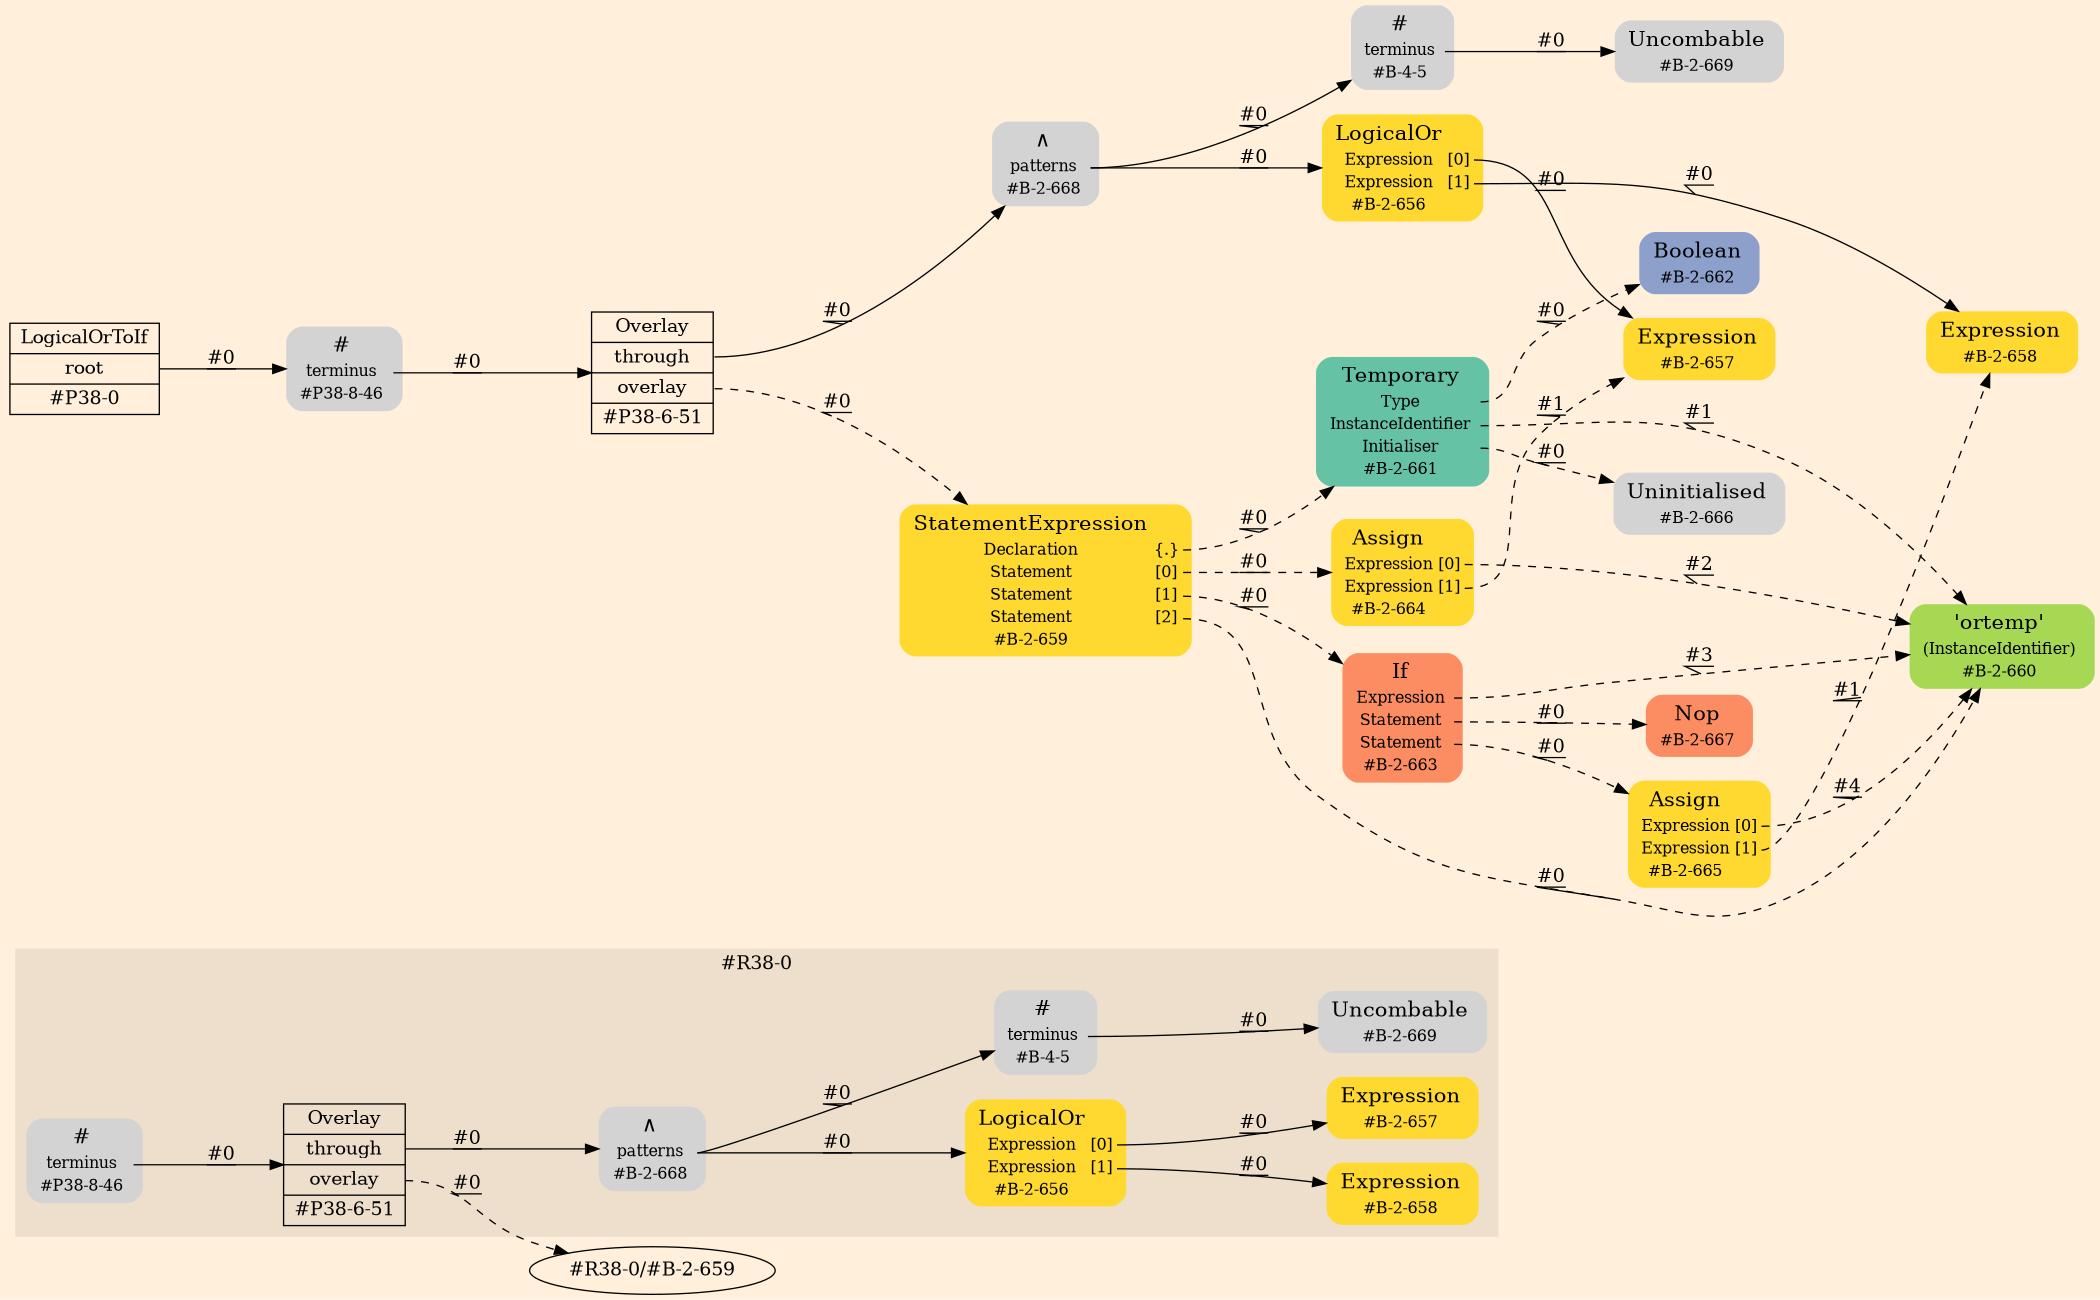 digraph Inferno {
graph [
rankdir = "LR"
ranksep = 1.0
size = "14,20"
bgcolor = antiquewhite1
color = black
fontcolor = black
];
node [
];
subgraph "cluster#R38-0" {
label = "#R38-0"
style = "filled"
color = antiquewhite2
"#R38-0/#B-2-669" [
shape = "plaintext"
label = <<TABLE BORDER="0" CELLBORDER="0" CELLSPACING="0">
 <TR>
  <TD><FONT POINT-SIZE="16.0">Uncombable</FONT></TD>
  <TD></TD>
 </TR>
 <TR>
  <TD>#B-2-669</TD>
  <TD PORT="port0"></TD>
 </TR>
</TABLE>>
style = "rounded,filled"
fontsize = "12"
];
"#R38-0/#P38-6-51" [
shape = "record"
fillcolor = antiquewhite2
label = "<fixed> Overlay | <port0> through | <port1> overlay | <port2> #P38-6-51"
style = "filled"
fontsize = "14"
color = black
fontcolor = black
];
"#R38-0/#P38-8-46" [
shape = "plaintext"
label = <<TABLE BORDER="0" CELLBORDER="0" CELLSPACING="0">
 <TR>
  <TD><FONT POINT-SIZE="16.0">#</FONT></TD>
  <TD></TD>
 </TR>
 <TR>
  <TD>terminus</TD>
  <TD PORT="port0"></TD>
 </TR>
 <TR>
  <TD>#P38-8-46</TD>
  <TD PORT="port1"></TD>
 </TR>
</TABLE>>
style = "rounded,filled"
fontsize = "12"
];
"#R38-0/#B-2-668" [
shape = "plaintext"
label = <<TABLE BORDER="0" CELLBORDER="0" CELLSPACING="0">
 <TR>
  <TD><FONT POINT-SIZE="16.0">∧</FONT></TD>
  <TD></TD>
 </TR>
 <TR>
  <TD>patterns</TD>
  <TD PORT="port0"></TD>
 </TR>
 <TR>
  <TD>#B-2-668</TD>
  <TD PORT="port1"></TD>
 </TR>
</TABLE>>
style = "rounded,filled"
fontsize = "12"
];
"#R38-0/#B-2-656" [
shape = "plaintext"
fillcolor = "/set28/6"
label = <<TABLE BORDER="0" CELLBORDER="0" CELLSPACING="0">
 <TR>
  <TD><FONT POINT-SIZE="16.0">LogicalOr</FONT></TD>
  <TD></TD>
 </TR>
 <TR>
  <TD>Expression</TD>
  <TD PORT="port0">[0]</TD>
 </TR>
 <TR>
  <TD>Expression</TD>
  <TD PORT="port1">[1]</TD>
 </TR>
 <TR>
  <TD>#B-2-656</TD>
  <TD PORT="port2"></TD>
 </TR>
</TABLE>>
style = "rounded,filled"
fontsize = "12"
];
"#R38-0/#B-2-657" [
shape = "plaintext"
fillcolor = "/set28/6"
label = <<TABLE BORDER="0" CELLBORDER="0" CELLSPACING="0">
 <TR>
  <TD><FONT POINT-SIZE="16.0">Expression</FONT></TD>
  <TD></TD>
 </TR>
 <TR>
  <TD>#B-2-657</TD>
  <TD PORT="port0"></TD>
 </TR>
</TABLE>>
style = "rounded,filled"
fontsize = "12"
];
"#R38-0/#B-4-5" [
shape = "plaintext"
label = <<TABLE BORDER="0" CELLBORDER="0" CELLSPACING="0">
 <TR>
  <TD><FONT POINT-SIZE="16.0">#</FONT></TD>
  <TD></TD>
 </TR>
 <TR>
  <TD>terminus</TD>
  <TD PORT="port0"></TD>
 </TR>
 <TR>
  <TD>#B-4-5</TD>
  <TD PORT="port1"></TD>
 </TR>
</TABLE>>
style = "rounded,filled"
fontsize = "12"
];
"#R38-0/#B-2-658" [
shape = "plaintext"
fillcolor = "/set28/6"
label = <<TABLE BORDER="0" CELLBORDER="0" CELLSPACING="0">
 <TR>
  <TD><FONT POINT-SIZE="16.0">Expression</FONT></TD>
  <TD></TD>
 </TR>
 <TR>
  <TD>#B-2-658</TD>
  <TD PORT="port0"></TD>
 </TR>
</TABLE>>
style = "rounded,filled"
fontsize = "12"
];
}
"#R38-0/#P38-6-51":port0 -> "#R38-0/#B-2-668" [style="solid"
label = "#0"
decorate = true
color = black
fontcolor = black
];
"#R38-0/#P38-6-51":port1 -> "#R38-0/#B-2-659" [style="dashed"
label = "#0"
decorate = true
color = black
fontcolor = black
];
"#R38-0/#P38-8-46":port0 -> "#R38-0/#P38-6-51" [style="solid"
label = "#0"
decorate = true
color = black
fontcolor = black
];
"#R38-0/#B-2-668":port0 -> "#R38-0/#B-2-656" [style="solid"
label = "#0"
decorate = true
color = black
fontcolor = black
];
"#R38-0/#B-2-668":port0 -> "#R38-0/#B-4-5" [style="solid"
label = "#0"
decorate = true
color = black
fontcolor = black
];
"#R38-0/#B-2-656":port0 -> "#R38-0/#B-2-657" [style="solid"
label = "#0"
decorate = true
color = black
fontcolor = black
];
"#R38-0/#B-2-656":port1 -> "#R38-0/#B-2-658" [style="solid"
label = "#0"
decorate = true
color = black
fontcolor = black
];
"#R38-0/#B-4-5":port0 -> "#R38-0/#B-2-669" [style="solid"
label = "#0"
decorate = true
color = black
fontcolor = black
];
"CR#P38-0" [
shape = "record"
fillcolor = antiquewhite1
label = "<fixed> LogicalOrToIf | <port0> root | <port1> #P38-0"
style = "filled"
fontsize = "14"
color = black
fontcolor = black
];
"#P38-8-46" [
shape = "plaintext"
label = <<TABLE BORDER="0" CELLBORDER="0" CELLSPACING="0">
 <TR>
  <TD><FONT POINT-SIZE="16.0">#</FONT></TD>
  <TD></TD>
 </TR>
 <TR>
  <TD>terminus</TD>
  <TD PORT="port0"></TD>
 </TR>
 <TR>
  <TD>#P38-8-46</TD>
  <TD PORT="port1"></TD>
 </TR>
</TABLE>>
style = "rounded,filled"
fontsize = "12"
];
"#P38-6-51" [
shape = "record"
fillcolor = antiquewhite1
label = "<fixed> Overlay | <port0> through | <port1> overlay | <port2> #P38-6-51"
style = "filled"
fontsize = "14"
color = black
fontcolor = black
];
"#B-2-668" [
shape = "plaintext"
label = <<TABLE BORDER="0" CELLBORDER="0" CELLSPACING="0">
 <TR>
  <TD><FONT POINT-SIZE="16.0">∧</FONT></TD>
  <TD></TD>
 </TR>
 <TR>
  <TD>patterns</TD>
  <TD PORT="port0"></TD>
 </TR>
 <TR>
  <TD>#B-2-668</TD>
  <TD PORT="port1"></TD>
 </TR>
</TABLE>>
style = "rounded,filled"
fontsize = "12"
];
"#B-2-656" [
shape = "plaintext"
fillcolor = "/set28/6"
label = <<TABLE BORDER="0" CELLBORDER="0" CELLSPACING="0">
 <TR>
  <TD><FONT POINT-SIZE="16.0">LogicalOr</FONT></TD>
  <TD></TD>
 </TR>
 <TR>
  <TD>Expression</TD>
  <TD PORT="port0">[0]</TD>
 </TR>
 <TR>
  <TD>Expression</TD>
  <TD PORT="port1">[1]</TD>
 </TR>
 <TR>
  <TD>#B-2-656</TD>
  <TD PORT="port2"></TD>
 </TR>
</TABLE>>
style = "rounded,filled"
fontsize = "12"
];
"#B-2-657" [
shape = "plaintext"
fillcolor = "/set28/6"
label = <<TABLE BORDER="0" CELLBORDER="0" CELLSPACING="0">
 <TR>
  <TD><FONT POINT-SIZE="16.0">Expression</FONT></TD>
  <TD></TD>
 </TR>
 <TR>
  <TD>#B-2-657</TD>
  <TD PORT="port0"></TD>
 </TR>
</TABLE>>
style = "rounded,filled"
fontsize = "12"
];
"#B-2-658" [
shape = "plaintext"
fillcolor = "/set28/6"
label = <<TABLE BORDER="0" CELLBORDER="0" CELLSPACING="0">
 <TR>
  <TD><FONT POINT-SIZE="16.0">Expression</FONT></TD>
  <TD></TD>
 </TR>
 <TR>
  <TD>#B-2-658</TD>
  <TD PORT="port0"></TD>
 </TR>
</TABLE>>
style = "rounded,filled"
fontsize = "12"
];
"#B-4-5" [
shape = "plaintext"
label = <<TABLE BORDER="0" CELLBORDER="0" CELLSPACING="0">
 <TR>
  <TD><FONT POINT-SIZE="16.0">#</FONT></TD>
  <TD></TD>
 </TR>
 <TR>
  <TD>terminus</TD>
  <TD PORT="port0"></TD>
 </TR>
 <TR>
  <TD>#B-4-5</TD>
  <TD PORT="port1"></TD>
 </TR>
</TABLE>>
style = "rounded,filled"
fontsize = "12"
];
"#B-2-669" [
shape = "plaintext"
label = <<TABLE BORDER="0" CELLBORDER="0" CELLSPACING="0">
 <TR>
  <TD><FONT POINT-SIZE="16.0">Uncombable</FONT></TD>
  <TD></TD>
 </TR>
 <TR>
  <TD>#B-2-669</TD>
  <TD PORT="port0"></TD>
 </TR>
</TABLE>>
style = "rounded,filled"
fontsize = "12"
];
"#B-2-659" [
shape = "plaintext"
fillcolor = "/set28/6"
label = <<TABLE BORDER="0" CELLBORDER="0" CELLSPACING="0">
 <TR>
  <TD><FONT POINT-SIZE="16.0">StatementExpression</FONT></TD>
  <TD></TD>
 </TR>
 <TR>
  <TD>Declaration</TD>
  <TD PORT="port0">{.}</TD>
 </TR>
 <TR>
  <TD>Statement</TD>
  <TD PORT="port1">[0]</TD>
 </TR>
 <TR>
  <TD>Statement</TD>
  <TD PORT="port2">[1]</TD>
 </TR>
 <TR>
  <TD>Statement</TD>
  <TD PORT="port3">[2]</TD>
 </TR>
 <TR>
  <TD>#B-2-659</TD>
  <TD PORT="port4"></TD>
 </TR>
</TABLE>>
style = "rounded,filled"
fontsize = "12"
];
"#B-2-661" [
shape = "plaintext"
fillcolor = "/set28/1"
label = <<TABLE BORDER="0" CELLBORDER="0" CELLSPACING="0">
 <TR>
  <TD><FONT POINT-SIZE="16.0">Temporary</FONT></TD>
  <TD></TD>
 </TR>
 <TR>
  <TD>Type</TD>
  <TD PORT="port0"></TD>
 </TR>
 <TR>
  <TD>InstanceIdentifier</TD>
  <TD PORT="port1"></TD>
 </TR>
 <TR>
  <TD>Initialiser</TD>
  <TD PORT="port2"></TD>
 </TR>
 <TR>
  <TD>#B-2-661</TD>
  <TD PORT="port3"></TD>
 </TR>
</TABLE>>
style = "rounded,filled"
fontsize = "12"
];
"#B-2-662" [
shape = "plaintext"
fillcolor = "/set28/3"
label = <<TABLE BORDER="0" CELLBORDER="0" CELLSPACING="0">
 <TR>
  <TD><FONT POINT-SIZE="16.0">Boolean</FONT></TD>
  <TD></TD>
 </TR>
 <TR>
  <TD>#B-2-662</TD>
  <TD PORT="port0"></TD>
 </TR>
</TABLE>>
style = "rounded,filled"
fontsize = "12"
];
"#B-2-660" [
shape = "plaintext"
fillcolor = "/set28/5"
label = <<TABLE BORDER="0" CELLBORDER="0" CELLSPACING="0">
 <TR>
  <TD><FONT POINT-SIZE="16.0">'ortemp'</FONT></TD>
  <TD></TD>
 </TR>
 <TR>
  <TD>(InstanceIdentifier)</TD>
  <TD PORT="port0"></TD>
 </TR>
 <TR>
  <TD>#B-2-660</TD>
  <TD PORT="port1"></TD>
 </TR>
</TABLE>>
style = "rounded,filled"
fontsize = "12"
];
"#B-2-666" [
shape = "plaintext"
label = <<TABLE BORDER="0" CELLBORDER="0" CELLSPACING="0">
 <TR>
  <TD><FONT POINT-SIZE="16.0">Uninitialised</FONT></TD>
  <TD></TD>
 </TR>
 <TR>
  <TD>#B-2-666</TD>
  <TD PORT="port0"></TD>
 </TR>
</TABLE>>
style = "rounded,filled"
fontsize = "12"
];
"#B-2-664" [
shape = "plaintext"
fillcolor = "/set28/6"
label = <<TABLE BORDER="0" CELLBORDER="0" CELLSPACING="0">
 <TR>
  <TD><FONT POINT-SIZE="16.0">Assign</FONT></TD>
  <TD></TD>
 </TR>
 <TR>
  <TD>Expression</TD>
  <TD PORT="port0">[0]</TD>
 </TR>
 <TR>
  <TD>Expression</TD>
  <TD PORT="port1">[1]</TD>
 </TR>
 <TR>
  <TD>#B-2-664</TD>
  <TD PORT="port2"></TD>
 </TR>
</TABLE>>
style = "rounded,filled"
fontsize = "12"
];
"#B-2-663" [
shape = "plaintext"
fillcolor = "/set28/2"
label = <<TABLE BORDER="0" CELLBORDER="0" CELLSPACING="0">
 <TR>
  <TD><FONT POINT-SIZE="16.0">If</FONT></TD>
  <TD></TD>
 </TR>
 <TR>
  <TD>Expression</TD>
  <TD PORT="port0"></TD>
 </TR>
 <TR>
  <TD>Statement</TD>
  <TD PORT="port1"></TD>
 </TR>
 <TR>
  <TD>Statement</TD>
  <TD PORT="port2"></TD>
 </TR>
 <TR>
  <TD>#B-2-663</TD>
  <TD PORT="port3"></TD>
 </TR>
</TABLE>>
style = "rounded,filled"
fontsize = "12"
];
"#B-2-667" [
shape = "plaintext"
fillcolor = "/set28/2"
label = <<TABLE BORDER="0" CELLBORDER="0" CELLSPACING="0">
 <TR>
  <TD><FONT POINT-SIZE="16.0">Nop</FONT></TD>
  <TD></TD>
 </TR>
 <TR>
  <TD>#B-2-667</TD>
  <TD PORT="port0"></TD>
 </TR>
</TABLE>>
style = "rounded,filled"
fontsize = "12"
];
"#B-2-665" [
shape = "plaintext"
fillcolor = "/set28/6"
label = <<TABLE BORDER="0" CELLBORDER="0" CELLSPACING="0">
 <TR>
  <TD><FONT POINT-SIZE="16.0">Assign</FONT></TD>
  <TD></TD>
 </TR>
 <TR>
  <TD>Expression</TD>
  <TD PORT="port0">[0]</TD>
 </TR>
 <TR>
  <TD>Expression</TD>
  <TD PORT="port1">[1]</TD>
 </TR>
 <TR>
  <TD>#B-2-665</TD>
  <TD PORT="port2"></TD>
 </TR>
</TABLE>>
style = "rounded,filled"
fontsize = "12"
];
"CR#P38-0":port0 -> "#P38-8-46" [style="solid"
label = "#0"
decorate = true
color = black
fontcolor = black
];
"#P38-8-46":port0 -> "#P38-6-51" [style="solid"
label = "#0"
decorate = true
color = black
fontcolor = black
];
"#P38-6-51":port0 -> "#B-2-668" [style="solid"
label = "#0"
decorate = true
color = black
fontcolor = black
];
"#P38-6-51":port1 -> "#B-2-659" [style="dashed"
label = "#0"
decorate = true
color = black
fontcolor = black
];
"#B-2-668":port0 -> "#B-2-656" [style="solid"
label = "#0"
decorate = true
color = black
fontcolor = black
];
"#B-2-668":port0 -> "#B-4-5" [style="solid"
label = "#0"
decorate = true
color = black
fontcolor = black
];
"#B-2-656":port0 -> "#B-2-657" [style="solid"
label = "#0"
decorate = true
color = black
fontcolor = black
];
"#B-2-656":port1 -> "#B-2-658" [style="solid"
label = "#0"
decorate = true
color = black
fontcolor = black
];
"#B-4-5":port0 -> "#B-2-669" [style="solid"
label = "#0"
decorate = true
color = black
fontcolor = black
];
"#B-2-659":port0 -> "#B-2-661" [style="dashed"
label = "#0"
decorate = true
color = black
fontcolor = black
];
"#B-2-659":port1 -> "#B-2-664" [style="dashed"
label = "#0"
decorate = true
color = black
fontcolor = black
];
"#B-2-659":port2 -> "#B-2-663" [style="dashed"
label = "#0"
decorate = true
color = black
fontcolor = black
];
"#B-2-659":port3 -> "#B-2-660" [style="dashed"
label = "#0"
decorate = true
color = black
fontcolor = black
];
"#B-2-661":port0 -> "#B-2-662" [style="dashed"
label = "#0"
decorate = true
color = black
fontcolor = black
];
"#B-2-661":port1 -> "#B-2-660" [style="dashed"
label = "#1"
decorate = true
color = black
fontcolor = black
];
"#B-2-661":port2 -> "#B-2-666" [style="dashed"
label = "#0"
decorate = true
color = black
fontcolor = black
];
"#B-2-664":port0 -> "#B-2-660" [style="dashed"
label = "#2"
decorate = true
color = black
fontcolor = black
];
"#B-2-664":port1 -> "#B-2-657" [style="dashed"
label = "#1"
decorate = true
color = black
fontcolor = black
];
"#B-2-663":port0 -> "#B-2-660" [style="dashed"
label = "#3"
decorate = true
color = black
fontcolor = black
];
"#B-2-663":port1 -> "#B-2-667" [style="dashed"
label = "#0"
decorate = true
color = black
fontcolor = black
];
"#B-2-663":port2 -> "#B-2-665" [style="dashed"
label = "#0"
decorate = true
color = black
fontcolor = black
];
"#B-2-665":port0 -> "#B-2-660" [style="dashed"
label = "#4"
decorate = true
color = black
fontcolor = black
];
"#B-2-665":port1 -> "#B-2-658" [style="dashed"
label = "#1"
decorate = true
color = black
fontcolor = black
];
}
